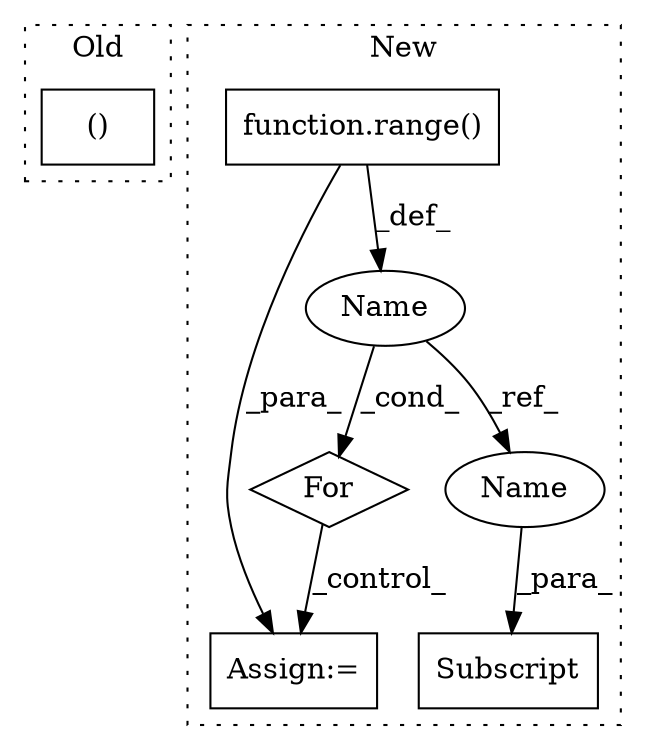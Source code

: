 digraph G {
subgraph cluster0 {
1 [label="()" a="54" s="5276" l="10" shape="box"];
label = "Old";
style="dotted";
}
subgraph cluster1 {
2 [label="function.range()" a="75" s="7086,7116" l="6,1" shape="box"];
3 [label="For" a="107" s="7077,7117" l="4,14" shape="diamond"];
4 [label="Subscript" a="63" s="7173,0" l="8,0" shape="box"];
5 [label="Assign:=" a="68" s="7202" l="3" shape="box"];
6 [label="Name" a="87" s="7081" l="1" shape="ellipse"];
7 [label="Name" a="87" s="7179" l="1" shape="ellipse"];
label = "New";
style="dotted";
}
2 -> 5 [label="_para_"];
2 -> 6 [label="_def_"];
3 -> 5 [label="_control_"];
6 -> 3 [label="_cond_"];
6 -> 7 [label="_ref_"];
7 -> 4 [label="_para_"];
}